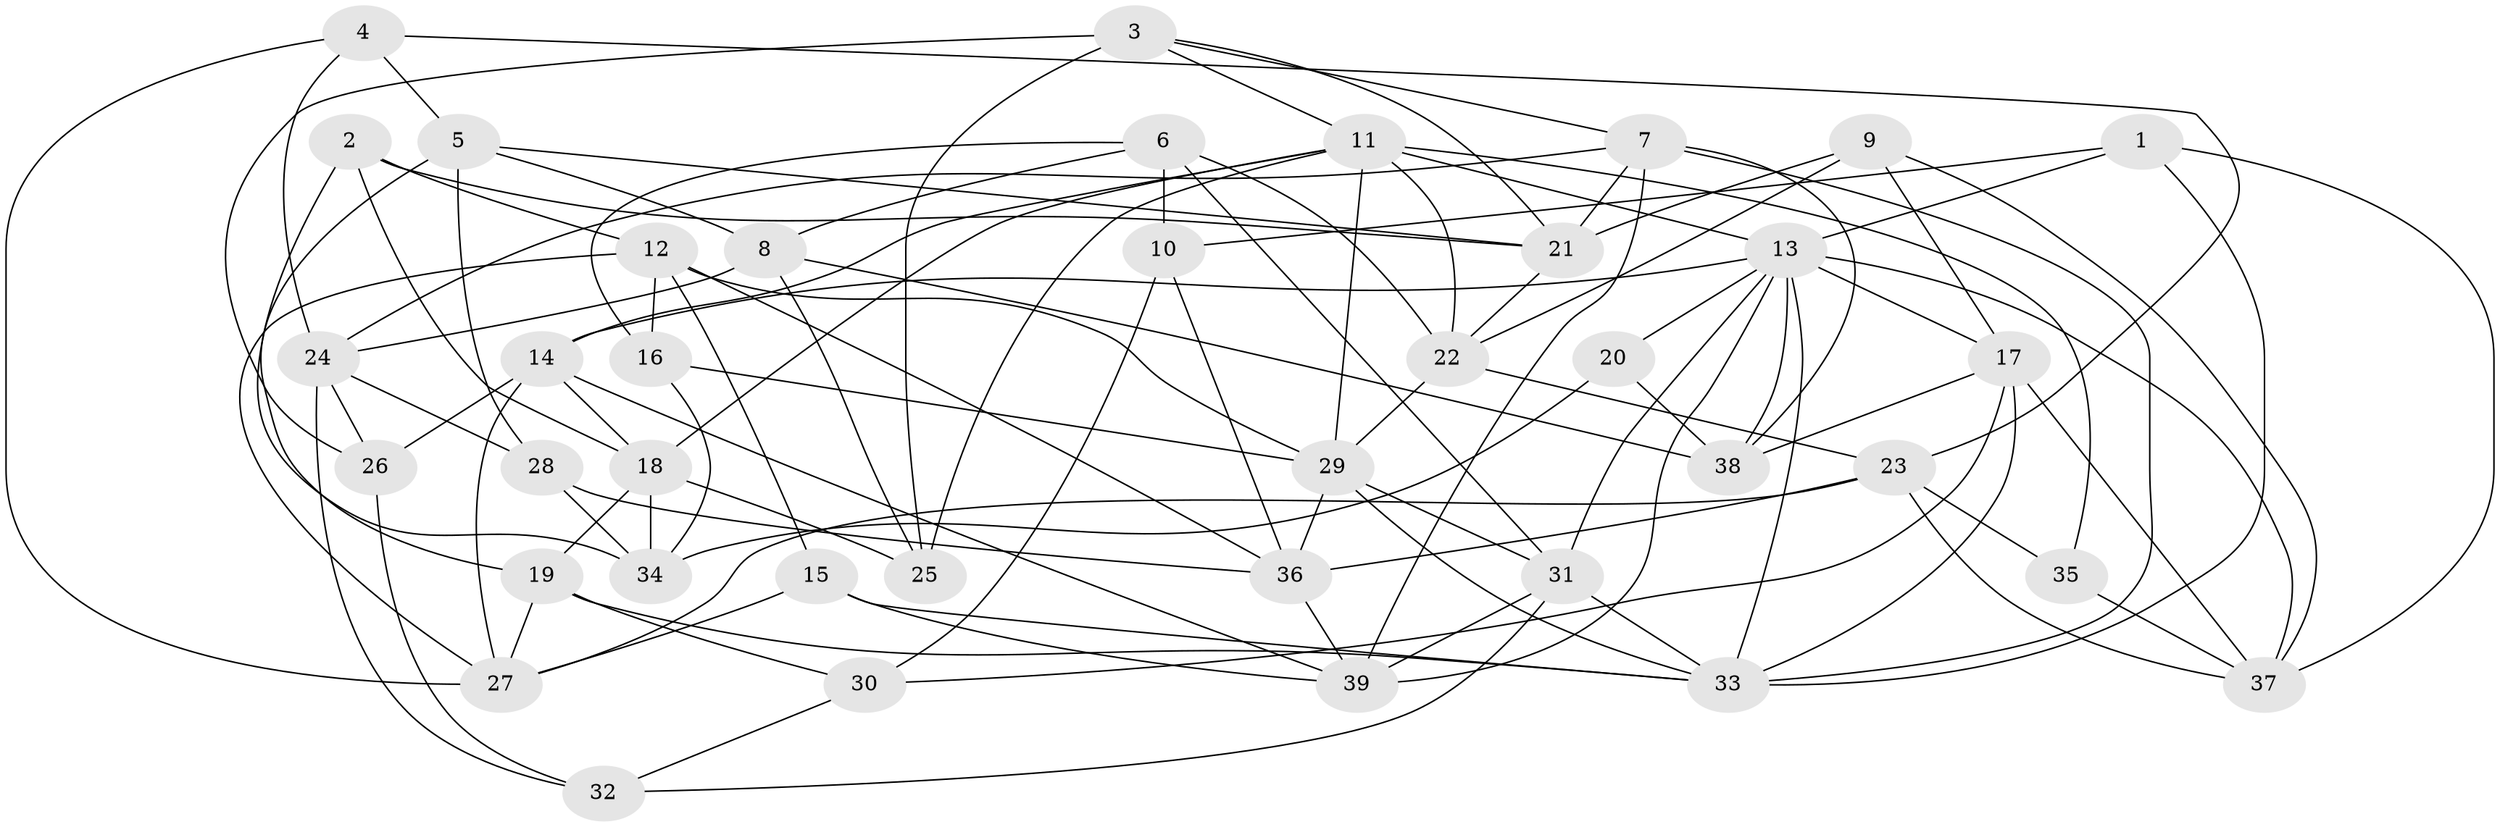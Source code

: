 // original degree distribution, {4: 1.0}
// Generated by graph-tools (version 1.1) at 2025/03/03/09/25 03:03:08]
// undirected, 39 vertices, 103 edges
graph export_dot {
graph [start="1"]
  node [color=gray90,style=filled];
  1;
  2;
  3;
  4;
  5;
  6;
  7;
  8;
  9;
  10;
  11;
  12;
  13;
  14;
  15;
  16;
  17;
  18;
  19;
  20;
  21;
  22;
  23;
  24;
  25;
  26;
  27;
  28;
  29;
  30;
  31;
  32;
  33;
  34;
  35;
  36;
  37;
  38;
  39;
  1 -- 10 [weight=1.0];
  1 -- 13 [weight=1.0];
  1 -- 33 [weight=1.0];
  1 -- 37 [weight=1.0];
  2 -- 12 [weight=1.0];
  2 -- 18 [weight=1.0];
  2 -- 21 [weight=1.0];
  2 -- 34 [weight=1.0];
  3 -- 7 [weight=1.0];
  3 -- 11 [weight=1.0];
  3 -- 21 [weight=1.0];
  3 -- 25 [weight=1.0];
  3 -- 26 [weight=2.0];
  4 -- 5 [weight=1.0];
  4 -- 23 [weight=1.0];
  4 -- 24 [weight=1.0];
  4 -- 27 [weight=1.0];
  5 -- 8 [weight=1.0];
  5 -- 19 [weight=2.0];
  5 -- 21 [weight=1.0];
  5 -- 28 [weight=1.0];
  6 -- 8 [weight=1.0];
  6 -- 10 [weight=2.0];
  6 -- 16 [weight=1.0];
  6 -- 22 [weight=1.0];
  6 -- 31 [weight=1.0];
  7 -- 21 [weight=1.0];
  7 -- 24 [weight=1.0];
  7 -- 33 [weight=1.0];
  7 -- 38 [weight=1.0];
  7 -- 39 [weight=1.0];
  8 -- 24 [weight=1.0];
  8 -- 25 [weight=1.0];
  8 -- 38 [weight=2.0];
  9 -- 17 [weight=1.0];
  9 -- 21 [weight=1.0];
  9 -- 22 [weight=1.0];
  9 -- 37 [weight=1.0];
  10 -- 30 [weight=2.0];
  10 -- 36 [weight=1.0];
  11 -- 13 [weight=1.0];
  11 -- 14 [weight=1.0];
  11 -- 18 [weight=1.0];
  11 -- 22 [weight=1.0];
  11 -- 25 [weight=1.0];
  11 -- 29 [weight=2.0];
  11 -- 35 [weight=2.0];
  12 -- 15 [weight=1.0];
  12 -- 16 [weight=1.0];
  12 -- 27 [weight=1.0];
  12 -- 29 [weight=1.0];
  12 -- 36 [weight=1.0];
  13 -- 14 [weight=1.0];
  13 -- 17 [weight=1.0];
  13 -- 20 [weight=1.0];
  13 -- 31 [weight=1.0];
  13 -- 33 [weight=1.0];
  13 -- 37 [weight=1.0];
  13 -- 38 [weight=1.0];
  13 -- 39 [weight=1.0];
  14 -- 18 [weight=1.0];
  14 -- 26 [weight=1.0];
  14 -- 27 [weight=1.0];
  14 -- 39 [weight=1.0];
  15 -- 27 [weight=1.0];
  15 -- 33 [weight=1.0];
  15 -- 39 [weight=1.0];
  16 -- 29 [weight=1.0];
  16 -- 34 [weight=1.0];
  17 -- 30 [weight=1.0];
  17 -- 33 [weight=1.0];
  17 -- 37 [weight=1.0];
  17 -- 38 [weight=1.0];
  18 -- 19 [weight=1.0];
  18 -- 25 [weight=1.0];
  18 -- 34 [weight=1.0];
  19 -- 27 [weight=1.0];
  19 -- 30 [weight=1.0];
  19 -- 33 [weight=1.0];
  20 -- 34 [weight=2.0];
  20 -- 38 [weight=1.0];
  21 -- 22 [weight=1.0];
  22 -- 23 [weight=1.0];
  22 -- 29 [weight=1.0];
  23 -- 27 [weight=1.0];
  23 -- 35 [weight=1.0];
  23 -- 36 [weight=1.0];
  23 -- 37 [weight=1.0];
  24 -- 26 [weight=1.0];
  24 -- 28 [weight=1.0];
  24 -- 32 [weight=1.0];
  26 -- 32 [weight=2.0];
  28 -- 34 [weight=1.0];
  28 -- 36 [weight=1.0];
  29 -- 31 [weight=1.0];
  29 -- 33 [weight=1.0];
  29 -- 36 [weight=1.0];
  30 -- 32 [weight=2.0];
  31 -- 32 [weight=1.0];
  31 -- 33 [weight=1.0];
  31 -- 39 [weight=1.0];
  35 -- 37 [weight=1.0];
  36 -- 39 [weight=1.0];
}

